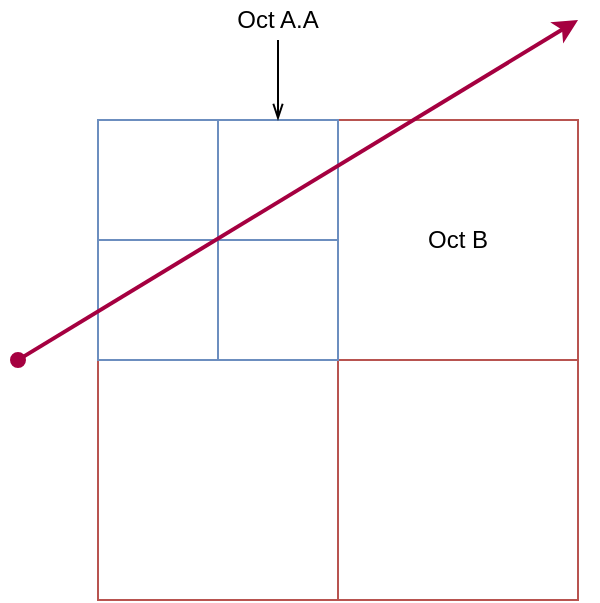 <mxfile version="12.6.7" type="device"><diagram id="26RabIb8nh3J_WAV0a0o" name="Page-1"><mxGraphModel dx="1038" dy="603" grid="1" gridSize="10" guides="1" tooltips="1" connect="1" arrows="1" fold="1" page="1" pageScale="1" pageWidth="1100" pageHeight="850" math="0" shadow="0"><root><mxCell id="0"/><mxCell id="1" parent="0"/><mxCell id="4KHczYZLF1YGL0EM9ons-2" value="" style="whiteSpace=wrap;html=1;aspect=fixed;fillColor=none;" vertex="1" parent="1"><mxGeometry x="200" y="200" width="240" height="240" as="geometry"/></mxCell><mxCell id="4KHczYZLF1YGL0EM9ons-3" value="" style="whiteSpace=wrap;html=1;aspect=fixed;fillColor=none;strokeColor=#b85450;" vertex="1" parent="1"><mxGeometry x="200" y="200" width="120" height="120" as="geometry"/></mxCell><mxCell id="4KHczYZLF1YGL0EM9ons-4" value="" style="whiteSpace=wrap;html=1;aspect=fixed;fillColor=none;strokeColor=#b85450;" vertex="1" parent="1"><mxGeometry x="320" y="200" width="120" height="120" as="geometry"/></mxCell><mxCell id="4KHczYZLF1YGL0EM9ons-5" value="" style="whiteSpace=wrap;html=1;aspect=fixed;fillColor=none;strokeColor=#b85450;" vertex="1" parent="1"><mxGeometry x="320" y="320" width="120" height="120" as="geometry"/></mxCell><mxCell id="4KHczYZLF1YGL0EM9ons-6" value="" style="whiteSpace=wrap;html=1;aspect=fixed;fillColor=none;strokeColor=#b85450;" vertex="1" parent="1"><mxGeometry x="200" y="320" width="120" height="120" as="geometry"/></mxCell><mxCell id="4KHczYZLF1YGL0EM9ons-7" value="" style="whiteSpace=wrap;html=1;aspect=fixed;fillColor=none;strokeColor=#6c8ebf;" vertex="1" parent="1"><mxGeometry x="200" y="200" width="60" height="60" as="geometry"/></mxCell><mxCell id="4KHczYZLF1YGL0EM9ons-8" value="" style="whiteSpace=wrap;html=1;aspect=fixed;fillColor=none;strokeColor=#6c8ebf;" vertex="1" parent="1"><mxGeometry x="260" y="200" width="60" height="60" as="geometry"/></mxCell><mxCell id="4KHczYZLF1YGL0EM9ons-9" value="" style="whiteSpace=wrap;html=1;aspect=fixed;fillColor=none;strokeColor=#6c8ebf;" vertex="1" parent="1"><mxGeometry x="200" y="260" width="60" height="60" as="geometry"/></mxCell><mxCell id="4KHczYZLF1YGL0EM9ons-10" value="" style="whiteSpace=wrap;html=1;aspect=fixed;fillColor=none;strokeColor=#6c8ebf;" vertex="1" parent="1"><mxGeometry x="260" y="260" width="60" height="60" as="geometry"/></mxCell><mxCell id="4KHczYZLF1YGL0EM9ons-11" value="" style="endArrow=classic;html=1;strokeWidth=2;endFill=1;startArrow=oval;startFill=1;fillColor=#d80073;strokeColor=#A50040;" edge="1" parent="1"><mxGeometry width="50" height="50" relative="1" as="geometry"><mxPoint x="160" y="320" as="sourcePoint"/><mxPoint x="440" y="150" as="targetPoint"/></mxGeometry></mxCell><mxCell id="4KHczYZLF1YGL0EM9ons-12" value="Oct B" style="text;html=1;strokeColor=none;fillColor=none;align=center;verticalAlign=middle;whiteSpace=wrap;rounded=0;" vertex="1" parent="1"><mxGeometry x="360" y="250" width="40" height="20" as="geometry"/></mxCell><mxCell id="4KHczYZLF1YGL0EM9ons-14" style="edgeStyle=orthogonalEdgeStyle;rounded=0;orthogonalLoop=1;jettySize=auto;html=1;exitX=0.5;exitY=1;exitDx=0;exitDy=0;entryX=0.5;entryY=0;entryDx=0;entryDy=0;startArrow=none;startFill=0;endArrow=openThin;endFill=0;strokeWidth=1;" edge="1" parent="1" source="4KHczYZLF1YGL0EM9ons-13" target="4KHczYZLF1YGL0EM9ons-8"><mxGeometry relative="1" as="geometry"/></mxCell><mxCell id="4KHczYZLF1YGL0EM9ons-13" value="Oct A.A" style="text;html=1;strokeColor=none;fillColor=none;align=center;verticalAlign=middle;whiteSpace=wrap;rounded=0;" vertex="1" parent="1"><mxGeometry x="260" y="140" width="60" height="20" as="geometry"/></mxCell></root></mxGraphModel></diagram></mxfile>
